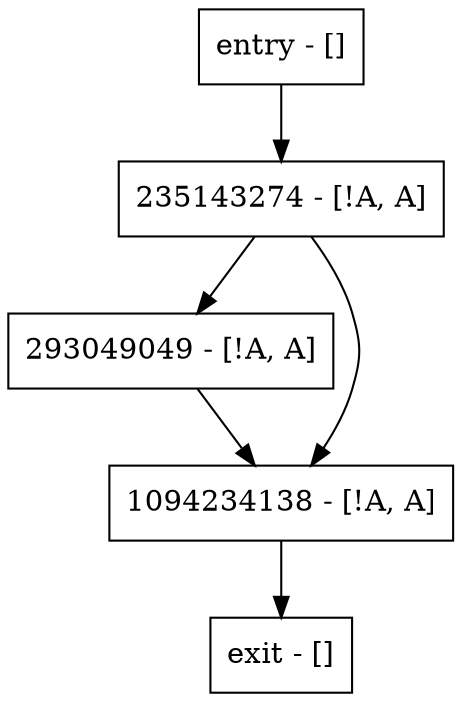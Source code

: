 digraph foo {
node [shape=record];
entry [label="entry - []"];
exit [label="exit - []"];
293049049 [label="293049049 - [!A, A]"];
235143274 [label="235143274 - [!A, A]"];
1094234138 [label="1094234138 - [!A, A]"];
entry;
exit;
entry -> 235143274;
293049049 -> 1094234138;
235143274 -> 293049049;
235143274 -> 1094234138;
1094234138 -> exit;
}
